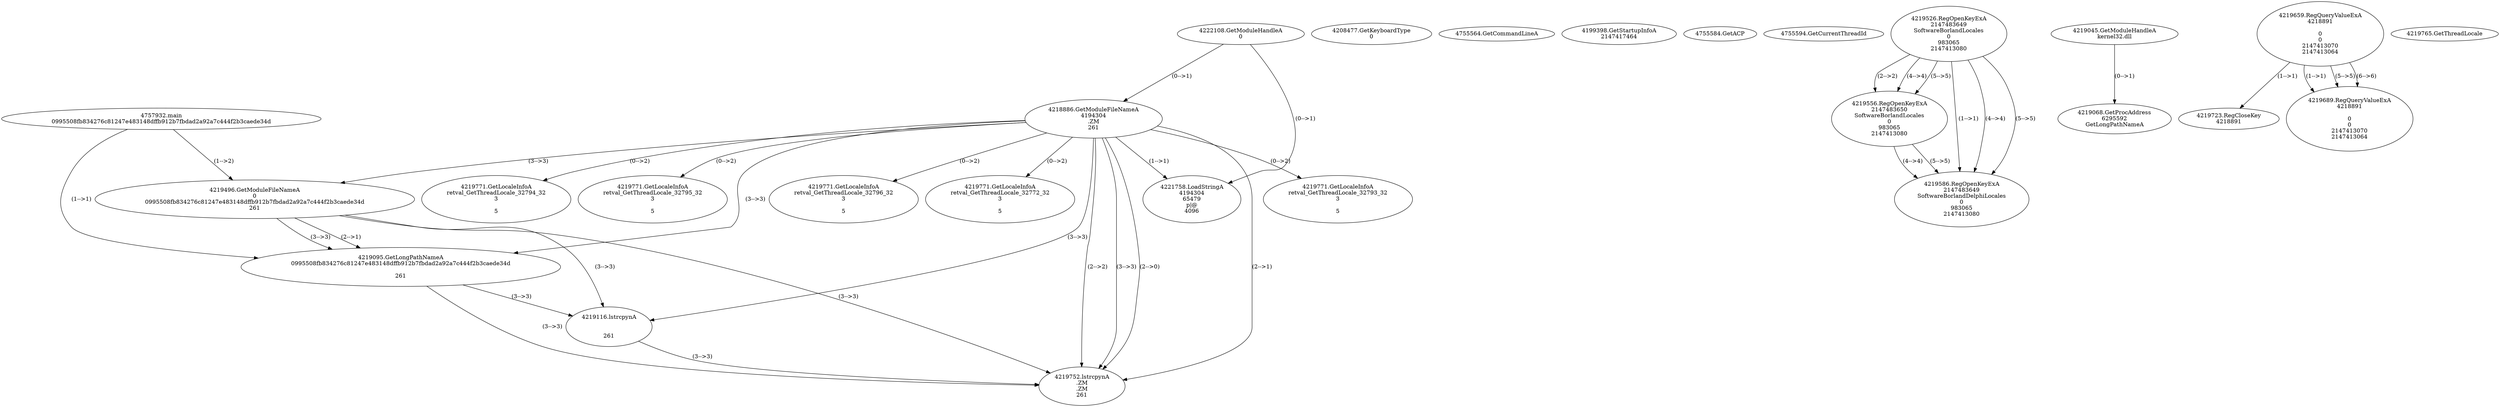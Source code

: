 // Global SCDG with merge call
digraph {
	0 [label="4757932.main
0995508fb834276c81247e483148dffb912b7fbdad2a92a7c444f2b3caede34d"]
	1 [label="4222108.GetModuleHandleA
0"]
	2 [label="4208477.GetKeyboardType
0"]
	3 [label="4755564.GetCommandLineA
"]
	4 [label="4199398.GetStartupInfoA
2147417464"]
	5 [label="4755584.GetACP
"]
	6 [label="4755594.GetCurrentThreadId
"]
	7 [label="4218886.GetModuleFileNameA
4194304
.ZM
261"]
	1 -> 7 [label="(0-->1)"]
	8 [label="4219496.GetModuleFileNameA
0
0995508fb834276c81247e483148dffb912b7fbdad2a92a7c444f2b3caede34d
261"]
	0 -> 8 [label="(1-->2)"]
	7 -> 8 [label="(3-->3)"]
	9 [label="4219526.RegOpenKeyExA
2147483649
Software\Borland\Locales
0
983065
2147413080"]
	10 [label="4219556.RegOpenKeyExA
2147483650
Software\Borland\Locales
0
983065
2147413080"]
	9 -> 10 [label="(2-->2)"]
	9 -> 10 [label="(4-->4)"]
	9 -> 10 [label="(5-->5)"]
	11 [label="4219586.RegOpenKeyExA
2147483649
Software\Borland\Delphi\Locales
0
983065
2147413080"]
	9 -> 11 [label="(1-->1)"]
	9 -> 11 [label="(4-->4)"]
	10 -> 11 [label="(4-->4)"]
	9 -> 11 [label="(5-->5)"]
	10 -> 11 [label="(5-->5)"]
	12 [label="4219045.GetModuleHandleA
kernel32.dll"]
	13 [label="4219068.GetProcAddress
6295592
GetLongPathNameA"]
	12 -> 13 [label="(0-->1)"]
	14 [label="4219095.GetLongPathNameA
0995508fb834276c81247e483148dffb912b7fbdad2a92a7c444f2b3caede34d

261"]
	0 -> 14 [label="(1-->1)"]
	8 -> 14 [label="(2-->1)"]
	7 -> 14 [label="(3-->3)"]
	8 -> 14 [label="(3-->3)"]
	15 [label="4219116.lstrcpynA


261"]
	7 -> 15 [label="(3-->3)"]
	8 -> 15 [label="(3-->3)"]
	14 -> 15 [label="(3-->3)"]
	16 [label="4219659.RegQueryValueExA
4218891

0
0
2147413070
2147413064"]
	17 [label="4219723.RegCloseKey
4218891"]
	16 -> 17 [label="(1-->1)"]
	18 [label="4219752.lstrcpynA
.ZM
.ZM
261"]
	7 -> 18 [label="(2-->1)"]
	7 -> 18 [label="(2-->2)"]
	7 -> 18 [label="(3-->3)"]
	8 -> 18 [label="(3-->3)"]
	14 -> 18 [label="(3-->3)"]
	15 -> 18 [label="(3-->3)"]
	7 -> 18 [label="(2-->0)"]
	19 [label="4219765.GetThreadLocale
"]
	20 [label="4219771.GetLocaleInfoA
retval_GetThreadLocale_32793_32
3

5"]
	7 -> 20 [label="(0-->2)"]
	21 [label="4221758.LoadStringA
4194304
65479
p|@
4096"]
	1 -> 21 [label="(0-->1)"]
	7 -> 21 [label="(1-->1)"]
	22 [label="4219689.RegQueryValueExA
4218891

0
0
2147413070
2147413064"]
	16 -> 22 [label="(1-->1)"]
	16 -> 22 [label="(5-->5)"]
	16 -> 22 [label="(6-->6)"]
	23 [label="4219771.GetLocaleInfoA
retval_GetThreadLocale_32794_32
3

5"]
	7 -> 23 [label="(0-->2)"]
	24 [label="4219771.GetLocaleInfoA
retval_GetThreadLocale_32795_32
3

5"]
	7 -> 24 [label="(0-->2)"]
	25 [label="4219771.GetLocaleInfoA
retval_GetThreadLocale_32796_32
3

5"]
	7 -> 25 [label="(0-->2)"]
	26 [label="4219771.GetLocaleInfoA
retval_GetThreadLocale_32772_32
3

5"]
	7 -> 26 [label="(0-->2)"]
}
